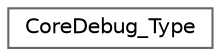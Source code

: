 digraph "Graphical Class Hierarchy"
{
 // LATEX_PDF_SIZE
  bgcolor="transparent";
  edge [fontname=Helvetica,fontsize=10,labelfontname=Helvetica,labelfontsize=10];
  node [fontname=Helvetica,fontsize=10,shape=box,height=0.2,width=0.4];
  rankdir="LR";
  Node0 [id="Node000000",label="CoreDebug_Type",height=0.2,width=0.4,color="grey40", fillcolor="white", style="filled",URL="$struct_core_debug___type.html",tooltip="Structure type to access the Core Debug Register (CoreDebug)."];
}
